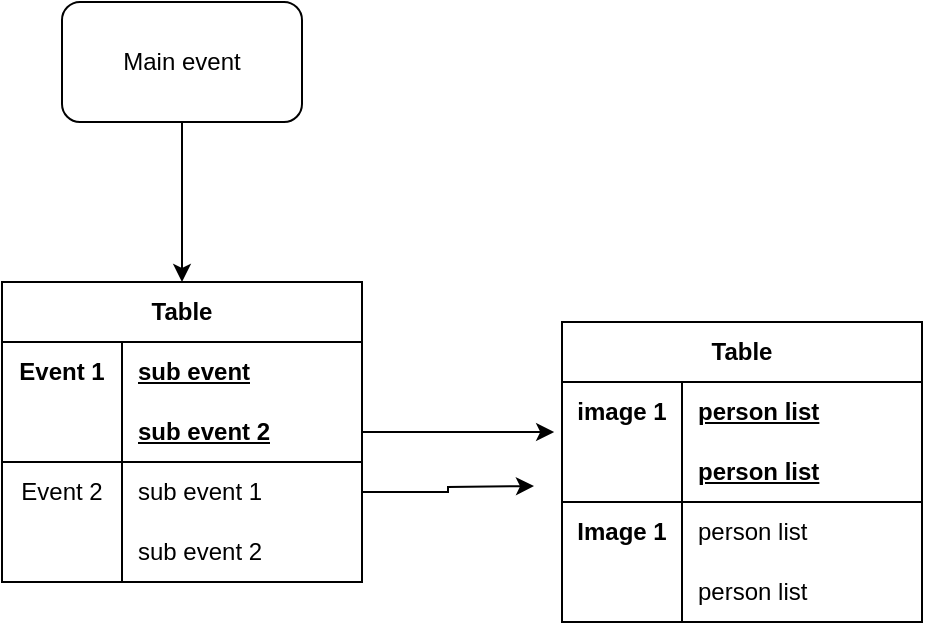 <mxfile version="26.2.12">
  <diagram name="Page-1" id="5Bjrll6aWHjVz9XGXDXd">
    <mxGraphModel dx="874" dy="473" grid="1" gridSize="10" guides="1" tooltips="1" connect="1" arrows="1" fold="1" page="1" pageScale="1" pageWidth="850" pageHeight="1100" math="0" shadow="0">
      <root>
        <mxCell id="0" />
        <mxCell id="1" parent="0" />
        <mxCell id="8TgOV6JIQfZFchhOhCp9-15" style="edgeStyle=orthogonalEdgeStyle;rounded=0;orthogonalLoop=1;jettySize=auto;html=1;exitX=0.5;exitY=1;exitDx=0;exitDy=0;" edge="1" parent="1" source="8TgOV6JIQfZFchhOhCp9-1" target="8TgOV6JIQfZFchhOhCp9-2">
          <mxGeometry relative="1" as="geometry" />
        </mxCell>
        <mxCell id="8TgOV6JIQfZFchhOhCp9-1" value="Main event" style="rounded=1;whiteSpace=wrap;html=1;" vertex="1" parent="1">
          <mxGeometry x="370" y="80" width="120" height="60" as="geometry" />
        </mxCell>
        <mxCell id="8TgOV6JIQfZFchhOhCp9-2" value="Table" style="shape=table;startSize=30;container=1;collapsible=1;childLayout=tableLayout;fixedRows=1;rowLines=0;fontStyle=1;align=center;resizeLast=1;html=1;whiteSpace=wrap;" vertex="1" parent="1">
          <mxGeometry x="340" y="220" width="180" height="150" as="geometry" />
        </mxCell>
        <mxCell id="8TgOV6JIQfZFchhOhCp9-3" value="" style="shape=tableRow;horizontal=0;startSize=0;swimlaneHead=0;swimlaneBody=0;fillColor=none;collapsible=0;dropTarget=0;points=[[0,0.5],[1,0.5]];portConstraint=eastwest;top=0;left=0;right=0;bottom=0;html=1;" vertex="1" parent="8TgOV6JIQfZFchhOhCp9-2">
          <mxGeometry y="30" width="180" height="30" as="geometry" />
        </mxCell>
        <mxCell id="8TgOV6JIQfZFchhOhCp9-4" value="Event 1" style="shape=partialRectangle;connectable=0;fillColor=none;top=0;left=0;bottom=0;right=0;fontStyle=1;overflow=hidden;html=1;whiteSpace=wrap;" vertex="1" parent="8TgOV6JIQfZFchhOhCp9-3">
          <mxGeometry width="60" height="30" as="geometry">
            <mxRectangle width="60" height="30" as="alternateBounds" />
          </mxGeometry>
        </mxCell>
        <mxCell id="8TgOV6JIQfZFchhOhCp9-5" value="sub event" style="shape=partialRectangle;connectable=0;fillColor=none;top=0;left=0;bottom=0;right=0;align=left;spacingLeft=6;fontStyle=5;overflow=hidden;html=1;whiteSpace=wrap;" vertex="1" parent="8TgOV6JIQfZFchhOhCp9-3">
          <mxGeometry x="60" width="120" height="30" as="geometry">
            <mxRectangle width="120" height="30" as="alternateBounds" />
          </mxGeometry>
        </mxCell>
        <mxCell id="8TgOV6JIQfZFchhOhCp9-6" value="" style="shape=tableRow;horizontal=0;startSize=0;swimlaneHead=0;swimlaneBody=0;fillColor=none;collapsible=0;dropTarget=0;points=[[0,0.5],[1,0.5]];portConstraint=eastwest;top=0;left=0;right=0;bottom=1;html=1;" vertex="1" parent="8TgOV6JIQfZFchhOhCp9-2">
          <mxGeometry y="60" width="180" height="30" as="geometry" />
        </mxCell>
        <mxCell id="8TgOV6JIQfZFchhOhCp9-7" value="" style="shape=partialRectangle;connectable=0;fillColor=none;top=0;left=0;bottom=0;right=0;fontStyle=1;overflow=hidden;html=1;whiteSpace=wrap;" vertex="1" parent="8TgOV6JIQfZFchhOhCp9-6">
          <mxGeometry width="60" height="30" as="geometry">
            <mxRectangle width="60" height="30" as="alternateBounds" />
          </mxGeometry>
        </mxCell>
        <mxCell id="8TgOV6JIQfZFchhOhCp9-8" value="sub event 2" style="shape=partialRectangle;connectable=0;fillColor=none;top=0;left=0;bottom=0;right=0;align=left;spacingLeft=6;fontStyle=5;overflow=hidden;html=1;whiteSpace=wrap;" vertex="1" parent="8TgOV6JIQfZFchhOhCp9-6">
          <mxGeometry x="60" width="120" height="30" as="geometry">
            <mxRectangle width="120" height="30" as="alternateBounds" />
          </mxGeometry>
        </mxCell>
        <mxCell id="8TgOV6JIQfZFchhOhCp9-9" value="" style="shape=tableRow;horizontal=0;startSize=0;swimlaneHead=0;swimlaneBody=0;fillColor=none;collapsible=0;dropTarget=0;points=[[0,0.5],[1,0.5]];portConstraint=eastwest;top=0;left=0;right=0;bottom=0;html=1;" vertex="1" parent="8TgOV6JIQfZFchhOhCp9-2">
          <mxGeometry y="90" width="180" height="30" as="geometry" />
        </mxCell>
        <mxCell id="8TgOV6JIQfZFchhOhCp9-10" value="Event 2" style="shape=partialRectangle;connectable=0;fillColor=none;top=0;left=0;bottom=0;right=0;editable=1;overflow=hidden;html=1;whiteSpace=wrap;" vertex="1" parent="8TgOV6JIQfZFchhOhCp9-9">
          <mxGeometry width="60" height="30" as="geometry">
            <mxRectangle width="60" height="30" as="alternateBounds" />
          </mxGeometry>
        </mxCell>
        <mxCell id="8TgOV6JIQfZFchhOhCp9-11" value="sub event 1" style="shape=partialRectangle;connectable=0;fillColor=none;top=0;left=0;bottom=0;right=0;align=left;spacingLeft=6;overflow=hidden;html=1;whiteSpace=wrap;" vertex="1" parent="8TgOV6JIQfZFchhOhCp9-9">
          <mxGeometry x="60" width="120" height="30" as="geometry">
            <mxRectangle width="120" height="30" as="alternateBounds" />
          </mxGeometry>
        </mxCell>
        <mxCell id="8TgOV6JIQfZFchhOhCp9-12" value="" style="shape=tableRow;horizontal=0;startSize=0;swimlaneHead=0;swimlaneBody=0;fillColor=none;collapsible=0;dropTarget=0;points=[[0,0.5],[1,0.5]];portConstraint=eastwest;top=0;left=0;right=0;bottom=0;html=1;" vertex="1" parent="8TgOV6JIQfZFchhOhCp9-2">
          <mxGeometry y="120" width="180" height="30" as="geometry" />
        </mxCell>
        <mxCell id="8TgOV6JIQfZFchhOhCp9-13" value="" style="shape=partialRectangle;connectable=0;fillColor=none;top=0;left=0;bottom=0;right=0;editable=1;overflow=hidden;html=1;whiteSpace=wrap;" vertex="1" parent="8TgOV6JIQfZFchhOhCp9-12">
          <mxGeometry width="60" height="30" as="geometry">
            <mxRectangle width="60" height="30" as="alternateBounds" />
          </mxGeometry>
        </mxCell>
        <mxCell id="8TgOV6JIQfZFchhOhCp9-14" value="sub event 2" style="shape=partialRectangle;connectable=0;fillColor=none;top=0;left=0;bottom=0;right=0;align=left;spacingLeft=6;overflow=hidden;html=1;whiteSpace=wrap;" vertex="1" parent="8TgOV6JIQfZFchhOhCp9-12">
          <mxGeometry x="60" width="120" height="30" as="geometry">
            <mxRectangle width="120" height="30" as="alternateBounds" />
          </mxGeometry>
        </mxCell>
        <mxCell id="8TgOV6JIQfZFchhOhCp9-20" style="edgeStyle=orthogonalEdgeStyle;rounded=0;orthogonalLoop=1;jettySize=auto;html=1;entryX=0.038;entryY=1.067;entryDx=0;entryDy=0;entryPerimeter=0;" edge="1" parent="1" source="8TgOV6JIQfZFchhOhCp9-6">
          <mxGeometry relative="1" as="geometry">
            <mxPoint x="616.08" y="295.01" as="targetPoint" />
          </mxGeometry>
        </mxCell>
        <mxCell id="8TgOV6JIQfZFchhOhCp9-21" style="edgeStyle=orthogonalEdgeStyle;rounded=0;orthogonalLoop=1;jettySize=auto;html=1;exitX=1;exitY=0.5;exitDx=0;exitDy=0;entryX=-0.025;entryY=0.967;entryDx=0;entryDy=0;entryPerimeter=0;" edge="1" parent="1" source="8TgOV6JIQfZFchhOhCp9-9">
          <mxGeometry relative="1" as="geometry">
            <mxPoint x="606" y="322.01" as="targetPoint" />
          </mxGeometry>
        </mxCell>
        <mxCell id="8TgOV6JIQfZFchhOhCp9-22" value="Table" style="shape=table;startSize=30;container=1;collapsible=1;childLayout=tableLayout;fixedRows=1;rowLines=0;fontStyle=1;align=center;resizeLast=1;html=1;whiteSpace=wrap;" vertex="1" parent="1">
          <mxGeometry x="620" y="240" width="180" height="150" as="geometry" />
        </mxCell>
        <mxCell id="8TgOV6JIQfZFchhOhCp9-23" value="" style="shape=tableRow;horizontal=0;startSize=0;swimlaneHead=0;swimlaneBody=0;fillColor=none;collapsible=0;dropTarget=0;points=[[0,0.5],[1,0.5]];portConstraint=eastwest;top=0;left=0;right=0;bottom=0;html=1;" vertex="1" parent="8TgOV6JIQfZFchhOhCp9-22">
          <mxGeometry y="30" width="180" height="30" as="geometry" />
        </mxCell>
        <mxCell id="8TgOV6JIQfZFchhOhCp9-24" value="image 1" style="shape=partialRectangle;connectable=0;fillColor=none;top=0;left=0;bottom=0;right=0;fontStyle=1;overflow=hidden;html=1;whiteSpace=wrap;" vertex="1" parent="8TgOV6JIQfZFchhOhCp9-23">
          <mxGeometry width="60" height="30" as="geometry">
            <mxRectangle width="60" height="30" as="alternateBounds" />
          </mxGeometry>
        </mxCell>
        <mxCell id="8TgOV6JIQfZFchhOhCp9-25" value="person list" style="shape=partialRectangle;connectable=0;fillColor=none;top=0;left=0;bottom=0;right=0;align=left;spacingLeft=6;fontStyle=5;overflow=hidden;html=1;whiteSpace=wrap;" vertex="1" parent="8TgOV6JIQfZFchhOhCp9-23">
          <mxGeometry x="60" width="120" height="30" as="geometry">
            <mxRectangle width="120" height="30" as="alternateBounds" />
          </mxGeometry>
        </mxCell>
        <mxCell id="8TgOV6JIQfZFchhOhCp9-26" value="" style="shape=tableRow;horizontal=0;startSize=0;swimlaneHead=0;swimlaneBody=0;fillColor=none;collapsible=0;dropTarget=0;points=[[0,0.5],[1,0.5]];portConstraint=eastwest;top=0;left=0;right=0;bottom=1;html=1;" vertex="1" parent="8TgOV6JIQfZFchhOhCp9-22">
          <mxGeometry y="60" width="180" height="30" as="geometry" />
        </mxCell>
        <mxCell id="8TgOV6JIQfZFchhOhCp9-27" value="" style="shape=partialRectangle;connectable=0;fillColor=none;top=0;left=0;bottom=0;right=0;fontStyle=1;overflow=hidden;html=1;whiteSpace=wrap;" vertex="1" parent="8TgOV6JIQfZFchhOhCp9-26">
          <mxGeometry width="60" height="30" as="geometry">
            <mxRectangle width="60" height="30" as="alternateBounds" />
          </mxGeometry>
        </mxCell>
        <mxCell id="8TgOV6JIQfZFchhOhCp9-28" value="person list" style="shape=partialRectangle;connectable=0;fillColor=none;top=0;left=0;bottom=0;right=0;align=left;spacingLeft=6;fontStyle=5;overflow=hidden;html=1;whiteSpace=wrap;" vertex="1" parent="8TgOV6JIQfZFchhOhCp9-26">
          <mxGeometry x="60" width="120" height="30" as="geometry">
            <mxRectangle width="120" height="30" as="alternateBounds" />
          </mxGeometry>
        </mxCell>
        <mxCell id="8TgOV6JIQfZFchhOhCp9-29" value="" style="shape=tableRow;horizontal=0;startSize=0;swimlaneHead=0;swimlaneBody=0;fillColor=none;collapsible=0;dropTarget=0;points=[[0,0.5],[1,0.5]];portConstraint=eastwest;top=0;left=0;right=0;bottom=0;html=1;" vertex="1" parent="8TgOV6JIQfZFchhOhCp9-22">
          <mxGeometry y="90" width="180" height="30" as="geometry" />
        </mxCell>
        <mxCell id="8TgOV6JIQfZFchhOhCp9-30" value="&lt;span style=&quot;font-weight: 700;&quot;&gt;Image&amp;nbsp;&lt;/span&gt;&lt;span style=&quot;font-weight: 700; background-color: transparent; color: light-dark(rgb(0, 0, 0), rgb(255, 255, 255));&quot;&gt;1&lt;/span&gt;" style="shape=partialRectangle;connectable=0;fillColor=none;top=0;left=0;bottom=0;right=0;editable=1;overflow=hidden;html=1;whiteSpace=wrap;" vertex="1" parent="8TgOV6JIQfZFchhOhCp9-29">
          <mxGeometry width="60" height="30" as="geometry">
            <mxRectangle width="60" height="30" as="alternateBounds" />
          </mxGeometry>
        </mxCell>
        <mxCell id="8TgOV6JIQfZFchhOhCp9-31" value="person list" style="shape=partialRectangle;connectable=0;fillColor=none;top=0;left=0;bottom=0;right=0;align=left;spacingLeft=6;overflow=hidden;html=1;whiteSpace=wrap;" vertex="1" parent="8TgOV6JIQfZFchhOhCp9-29">
          <mxGeometry x="60" width="120" height="30" as="geometry">
            <mxRectangle width="120" height="30" as="alternateBounds" />
          </mxGeometry>
        </mxCell>
        <mxCell id="8TgOV6JIQfZFchhOhCp9-32" value="" style="shape=tableRow;horizontal=0;startSize=0;swimlaneHead=0;swimlaneBody=0;fillColor=none;collapsible=0;dropTarget=0;points=[[0,0.5],[1,0.5]];portConstraint=eastwest;top=0;left=0;right=0;bottom=0;html=1;" vertex="1" parent="8TgOV6JIQfZFchhOhCp9-22">
          <mxGeometry y="120" width="180" height="30" as="geometry" />
        </mxCell>
        <mxCell id="8TgOV6JIQfZFchhOhCp9-33" value="" style="shape=partialRectangle;connectable=0;fillColor=none;top=0;left=0;bottom=0;right=0;editable=1;overflow=hidden;html=1;whiteSpace=wrap;" vertex="1" parent="8TgOV6JIQfZFchhOhCp9-32">
          <mxGeometry width="60" height="30" as="geometry">
            <mxRectangle width="60" height="30" as="alternateBounds" />
          </mxGeometry>
        </mxCell>
        <mxCell id="8TgOV6JIQfZFchhOhCp9-34" value="person list" style="shape=partialRectangle;connectable=0;fillColor=none;top=0;left=0;bottom=0;right=0;align=left;spacingLeft=6;overflow=hidden;html=1;whiteSpace=wrap;" vertex="1" parent="8TgOV6JIQfZFchhOhCp9-32">
          <mxGeometry x="60" width="120" height="30" as="geometry">
            <mxRectangle width="120" height="30" as="alternateBounds" />
          </mxGeometry>
        </mxCell>
      </root>
    </mxGraphModel>
  </diagram>
</mxfile>

